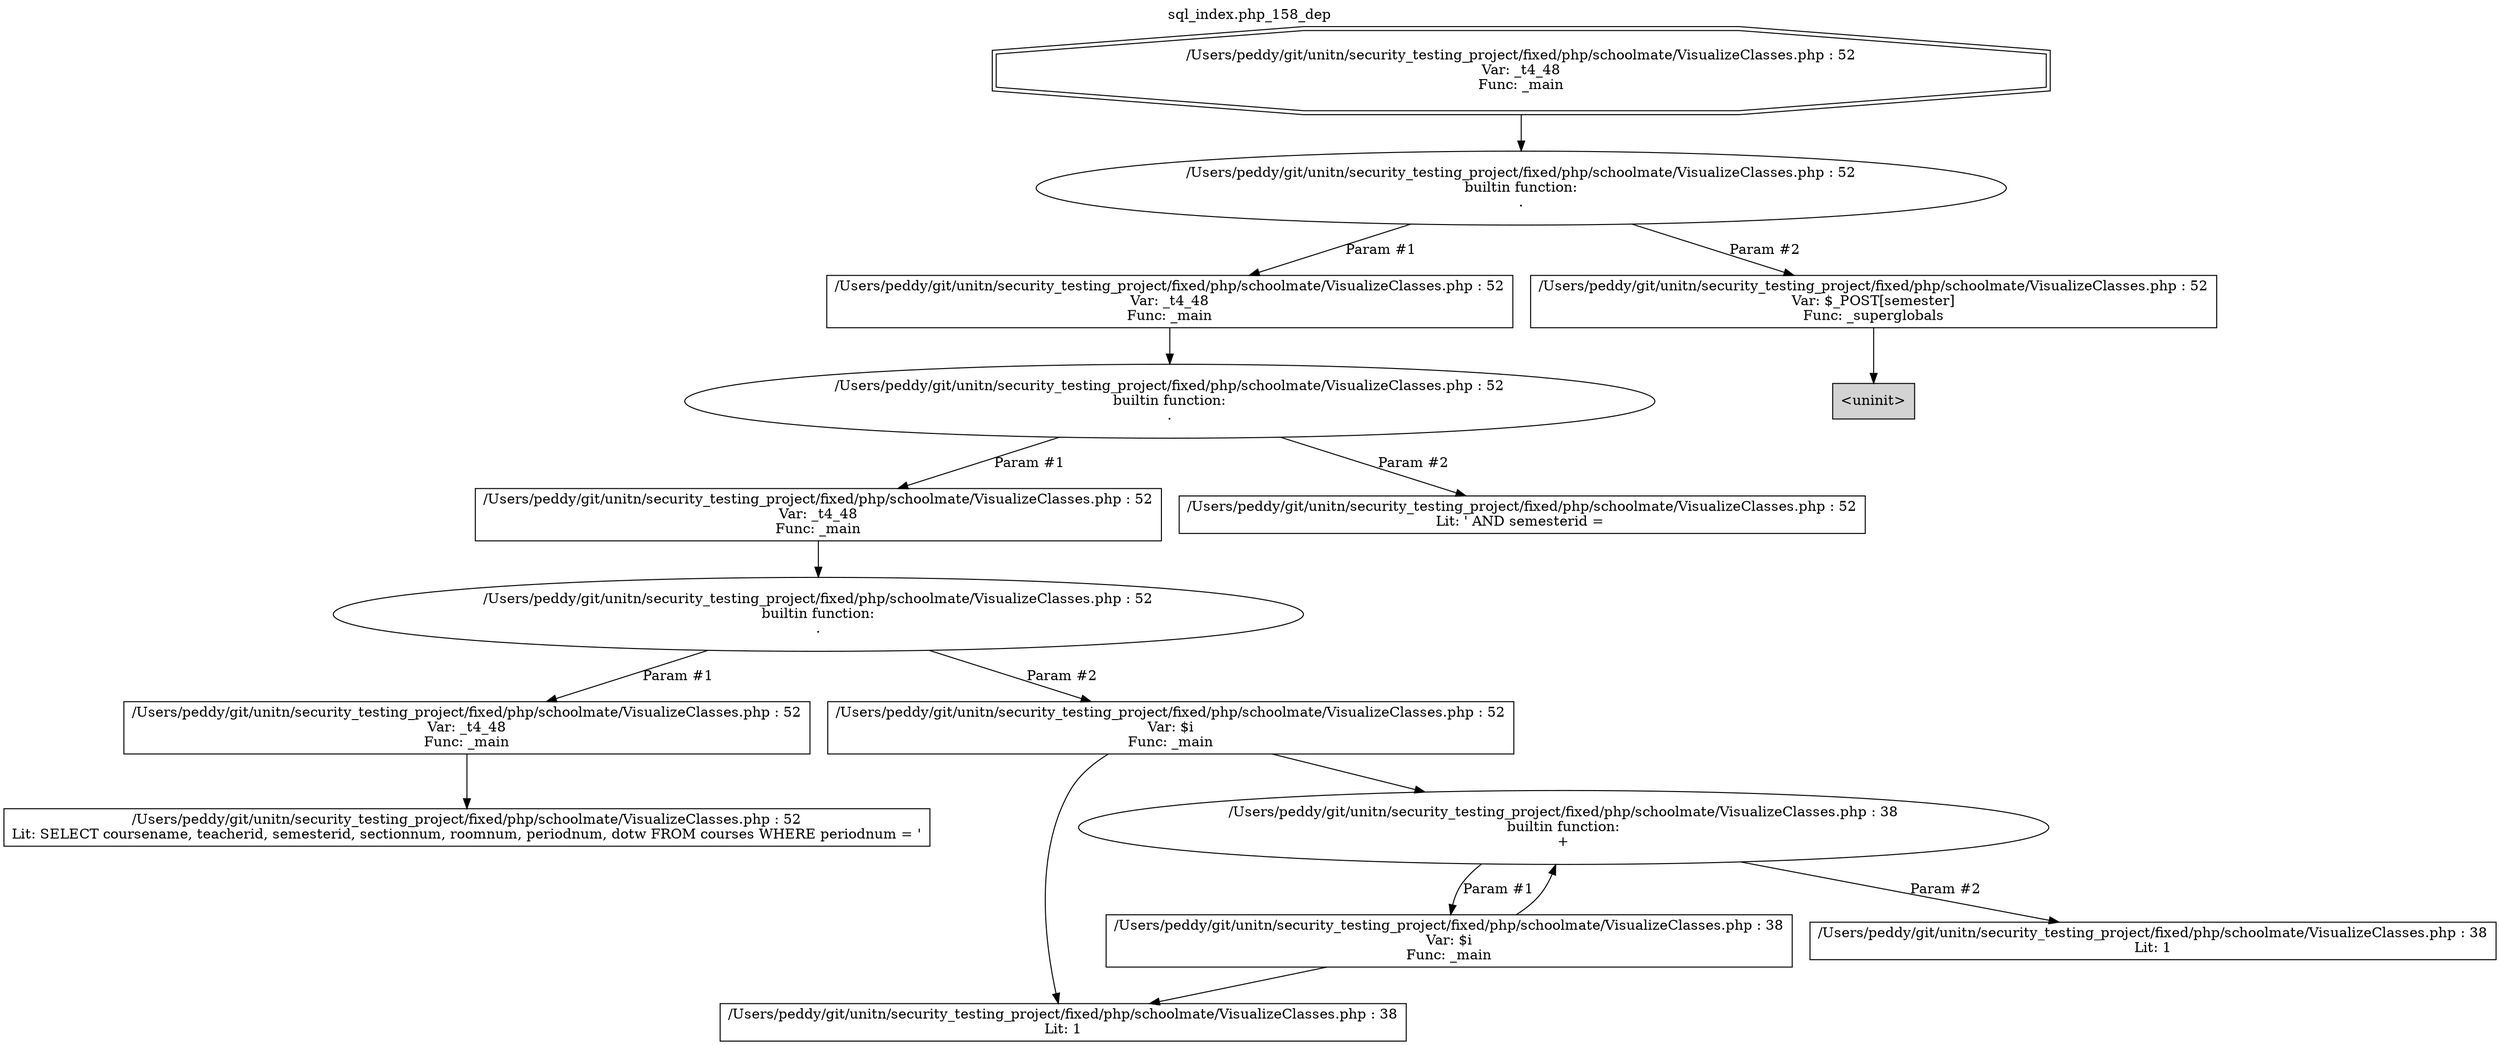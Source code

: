 digraph cfg {
  label="sql_index.php_158_dep";
  labelloc=t;
  n1 [shape=doubleoctagon, label="/Users/peddy/git/unitn/security_testing_project/fixed/php/schoolmate/VisualizeClasses.php : 52\nVar: _t4_48\nFunc: _main\n"];
  n2 [shape=ellipse, label="/Users/peddy/git/unitn/security_testing_project/fixed/php/schoolmate/VisualizeClasses.php : 52\nbuiltin function:\n.\n"];
  n3 [shape=box, label="/Users/peddy/git/unitn/security_testing_project/fixed/php/schoolmate/VisualizeClasses.php : 52\nVar: _t4_48\nFunc: _main\n"];
  n4 [shape=ellipse, label="/Users/peddy/git/unitn/security_testing_project/fixed/php/schoolmate/VisualizeClasses.php : 52\nbuiltin function:\n.\n"];
  n5 [shape=box, label="/Users/peddy/git/unitn/security_testing_project/fixed/php/schoolmate/VisualizeClasses.php : 52\nVar: _t4_48\nFunc: _main\n"];
  n6 [shape=ellipse, label="/Users/peddy/git/unitn/security_testing_project/fixed/php/schoolmate/VisualizeClasses.php : 52\nbuiltin function:\n.\n"];
  n7 [shape=box, label="/Users/peddy/git/unitn/security_testing_project/fixed/php/schoolmate/VisualizeClasses.php : 52\nVar: _t4_48\nFunc: _main\n"];
  n8 [shape=box, label="/Users/peddy/git/unitn/security_testing_project/fixed/php/schoolmate/VisualizeClasses.php : 52\nLit: SELECT coursename, teacherid, semesterid, sectionnum, roomnum, periodnum, dotw FROM courses WHERE periodnum = '\n"];
  n9 [shape=box, label="/Users/peddy/git/unitn/security_testing_project/fixed/php/schoolmate/VisualizeClasses.php : 52\nVar: $i\nFunc: _main\n"];
  n10 [shape=box, label="/Users/peddy/git/unitn/security_testing_project/fixed/php/schoolmate/VisualizeClasses.php : 38\nLit: 1\n"];
  n11 [shape=ellipse, label="/Users/peddy/git/unitn/security_testing_project/fixed/php/schoolmate/VisualizeClasses.php : 38\nbuiltin function:\n+\n"];
  n12 [shape=box, label="/Users/peddy/git/unitn/security_testing_project/fixed/php/schoolmate/VisualizeClasses.php : 38\nVar: $i\nFunc: _main\n"];
  n13 [shape=box, label="/Users/peddy/git/unitn/security_testing_project/fixed/php/schoolmate/VisualizeClasses.php : 38\nLit: 1\n"];
  n14 [shape=box, label="/Users/peddy/git/unitn/security_testing_project/fixed/php/schoolmate/VisualizeClasses.php : 52\nLit: ' AND semesterid = \n"];
  n15 [shape=box, label="/Users/peddy/git/unitn/security_testing_project/fixed/php/schoolmate/VisualizeClasses.php : 52\nVar: $_POST[semester]\nFunc: _superglobals\n"];
  n16 [shape=box, label="<uninit>",style=filled];
  n1 -> n2;
  n3 -> n4;
  n5 -> n6;
  n7 -> n8;
  n6 -> n7[label="Param #1"];
  n6 -> n9[label="Param #2"];
  n9 -> n10;
  n9 -> n11;
  n12 -> n10;
  n12 -> n11;
  n11 -> n12[label="Param #1"];
  n11 -> n13[label="Param #2"];
  n4 -> n5[label="Param #1"];
  n4 -> n14[label="Param #2"];
  n2 -> n3[label="Param #1"];
  n2 -> n15[label="Param #2"];
  n15 -> n16;
}

